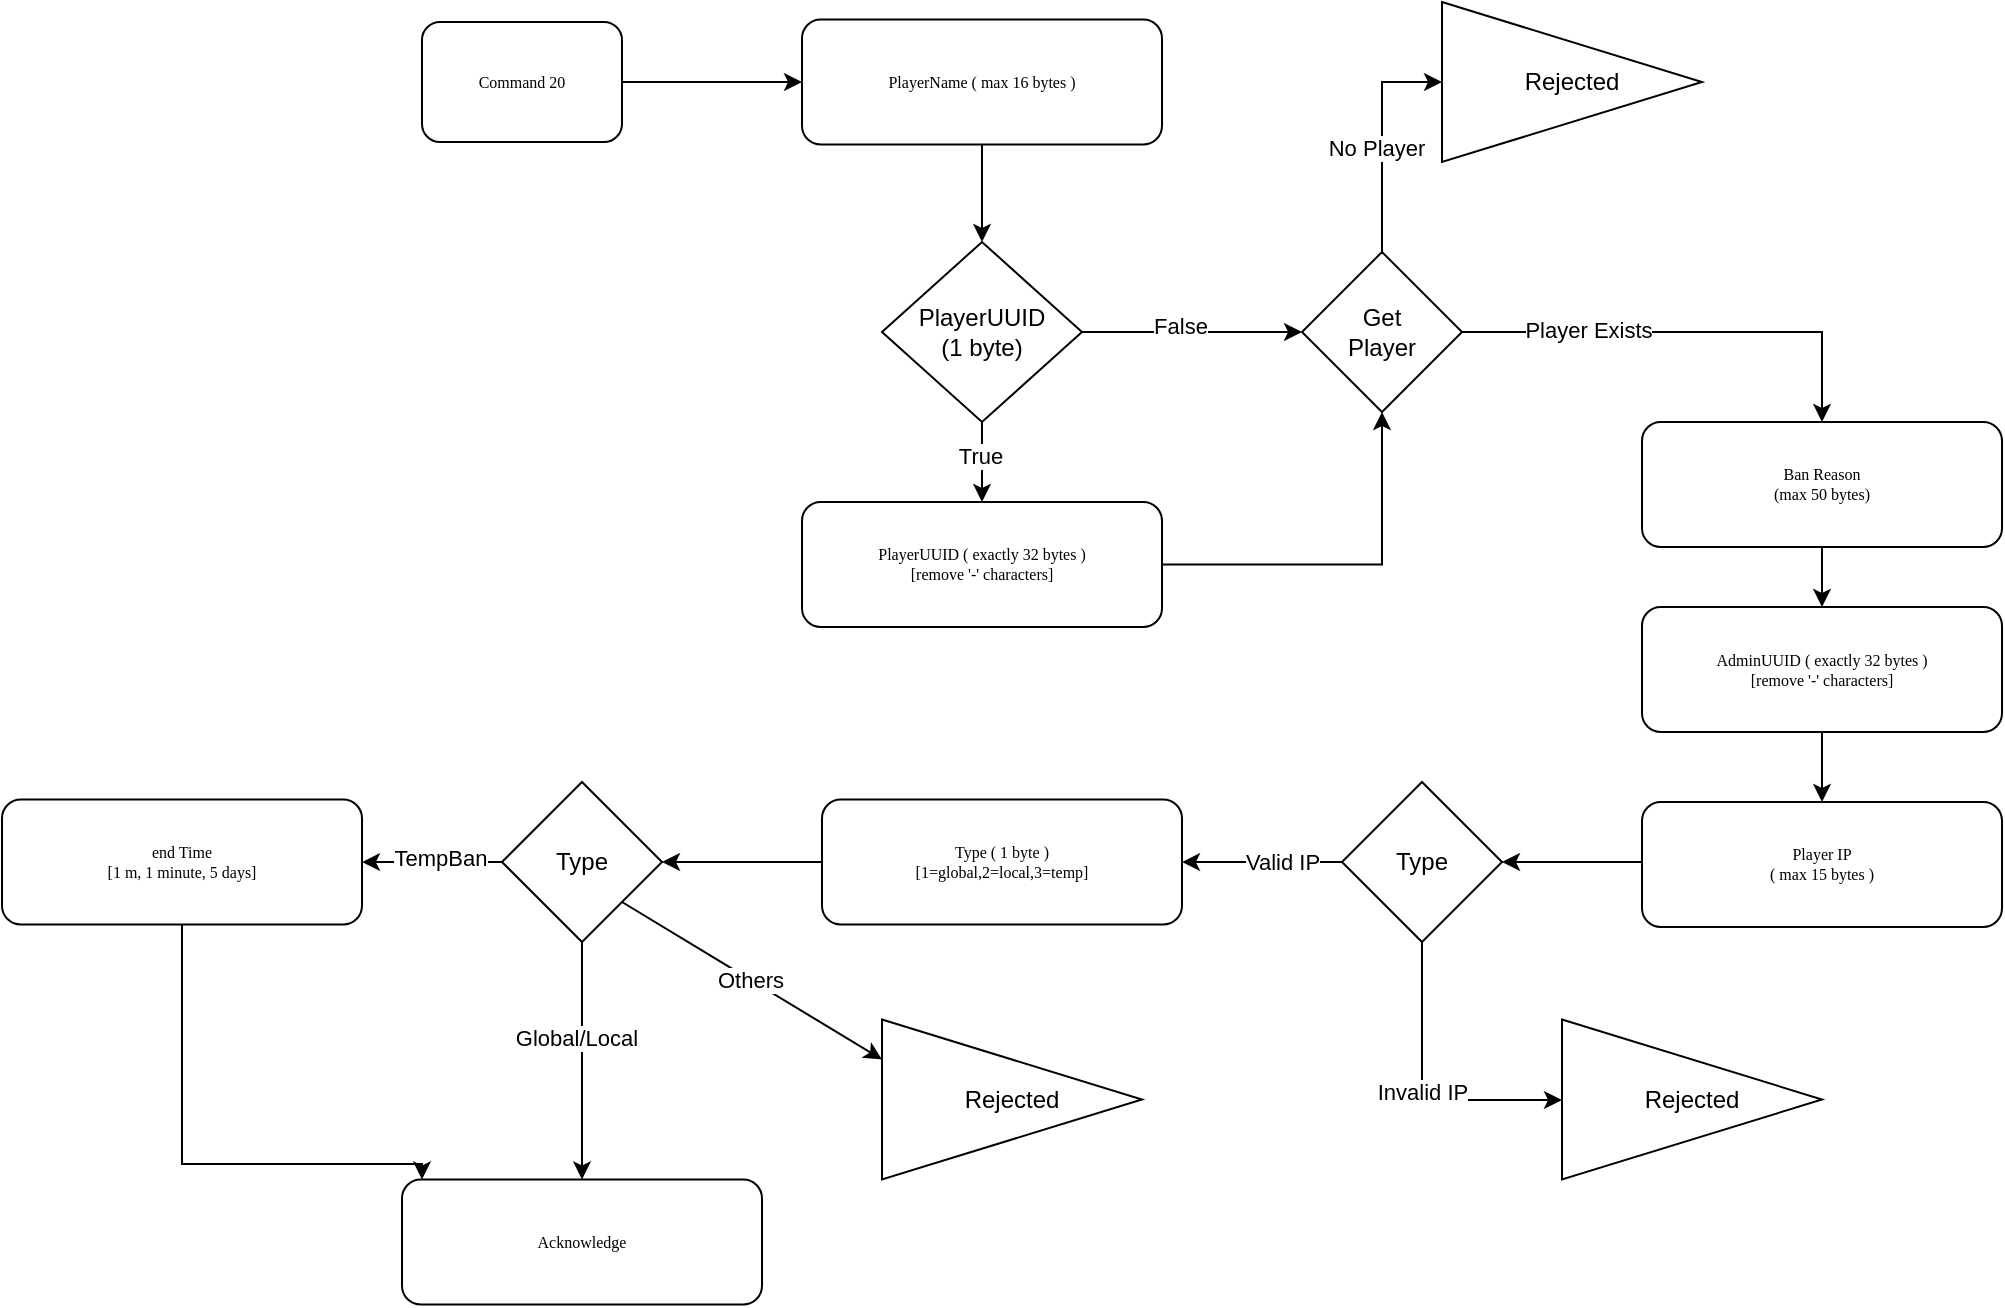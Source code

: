 <mxfile version="16.2.7" type="github">
  <diagram name="Page-1" id="74e2e168-ea6b-b213-b513-2b3c1d86103e">
    <mxGraphModel dx="1426" dy="826" grid="1" gridSize="10" guides="1" tooltips="1" connect="1" arrows="1" fold="1" page="1" pageScale="1" pageWidth="1100" pageHeight="850" background="none" math="0" shadow="0">
      <root>
        <mxCell id="0" />
        <mxCell id="1" parent="0" />
        <mxCell id="PeNrBL01U2X6VDr4iYvF-6" value="Command 20" style="rounded=1;whiteSpace=wrap;html=1;shadow=0;labelBackgroundColor=none;strokeWidth=1;fontFamily=Verdana;fontSize=8;align=center;" vertex="1" parent="1">
          <mxGeometry x="220" y="100" width="100" height="60" as="geometry" />
        </mxCell>
        <mxCell id="77e6c97f196da883-11" value="PlayerName ( max 16 bytes )" style="rounded=1;whiteSpace=wrap;html=1;shadow=0;labelBackgroundColor=none;strokeWidth=1;fontFamily=Verdana;fontSize=8;align=center;" parent="1" vertex="1">
          <mxGeometry x="410" y="98.75" width="180" height="62.5" as="geometry" />
        </mxCell>
        <mxCell id="PeNrBL01U2X6VDr4iYvF-5" style="edgeStyle=orthogonalEdgeStyle;rounded=0;orthogonalLoop=1;jettySize=auto;html=1;" edge="1" parent="1" source="77e6c97f196da883-11" target="PeNrBL01U2X6VDr4iYvF-4">
          <mxGeometry relative="1" as="geometry" />
        </mxCell>
        <mxCell id="PeNrBL01U2X6VDr4iYvF-8" style="edgeStyle=orthogonalEdgeStyle;rounded=0;orthogonalLoop=1;jettySize=auto;html=1;" edge="1" parent="1" source="PeNrBL01U2X6VDr4iYvF-4" target="PeNrBL01U2X6VDr4iYvF-7">
          <mxGeometry relative="1" as="geometry" />
        </mxCell>
        <mxCell id="PeNrBL01U2X6VDr4iYvF-9" value="True" style="edgeLabel;html=1;align=center;verticalAlign=middle;resizable=0;points=[];" vertex="1" connectable="0" parent="PeNrBL01U2X6VDr4iYvF-8">
          <mxGeometry x="-0.157" y="-1" relative="1" as="geometry">
            <mxPoint as="offset" />
          </mxGeometry>
        </mxCell>
        <mxCell id="PeNrBL01U2X6VDr4iYvF-37" style="edgeStyle=orthogonalEdgeStyle;rounded=0;orthogonalLoop=1;jettySize=auto;html=1;" edge="1" parent="1" source="PeNrBL01U2X6VDr4iYvF-4" target="PeNrBL01U2X6VDr4iYvF-35">
          <mxGeometry relative="1" as="geometry" />
        </mxCell>
        <mxCell id="PeNrBL01U2X6VDr4iYvF-38" value="False" style="edgeLabel;html=1;align=center;verticalAlign=middle;resizable=0;points=[];" vertex="1" connectable="0" parent="PeNrBL01U2X6VDr4iYvF-37">
          <mxGeometry x="-0.109" y="3" relative="1" as="geometry">
            <mxPoint as="offset" />
          </mxGeometry>
        </mxCell>
        <mxCell id="PeNrBL01U2X6VDr4iYvF-4" value="PlayerUUID&lt;br&gt;(1 byte)" style="rhombus;whiteSpace=wrap;html=1;" vertex="1" parent="1">
          <mxGeometry x="450" y="210" width="100" height="90" as="geometry" />
        </mxCell>
        <mxCell id="PeNrBL01U2X6VDr4iYvF-1" style="edgeStyle=orthogonalEdgeStyle;rounded=0;orthogonalLoop=1;jettySize=auto;html=1;entryX=0;entryY=0.5;entryDx=0;entryDy=0;" edge="1" parent="1" source="PeNrBL01U2X6VDr4iYvF-6" target="77e6c97f196da883-11">
          <mxGeometry relative="1" as="geometry">
            <mxPoint x="-160" y="185" as="sourcePoint" />
          </mxGeometry>
        </mxCell>
        <mxCell id="PeNrBL01U2X6VDr4iYvF-36" style="edgeStyle=orthogonalEdgeStyle;rounded=0;orthogonalLoop=1;jettySize=auto;html=1;entryX=0.5;entryY=1;entryDx=0;entryDy=0;" edge="1" parent="1" source="PeNrBL01U2X6VDr4iYvF-7" target="PeNrBL01U2X6VDr4iYvF-35">
          <mxGeometry relative="1" as="geometry" />
        </mxCell>
        <mxCell id="PeNrBL01U2X6VDr4iYvF-7" value="PlayerUUID ( exactly 32 bytes )&lt;br&gt;[remove &#39;-&#39; characters]" style="rounded=1;whiteSpace=wrap;html=1;shadow=0;labelBackgroundColor=none;strokeWidth=1;fontFamily=Verdana;fontSize=8;align=center;" vertex="1" parent="1">
          <mxGeometry x="410" y="340" width="180" height="62.5" as="geometry" />
        </mxCell>
        <mxCell id="PeNrBL01U2X6VDr4iYvF-34" style="edgeStyle=none;rounded=0;orthogonalLoop=1;jettySize=auto;html=1;" edge="1" parent="1" source="PeNrBL01U2X6VDr4iYvF-10" target="PeNrBL01U2X6VDr4iYvF-14">
          <mxGeometry relative="1" as="geometry" />
        </mxCell>
        <mxCell id="PeNrBL01U2X6VDr4iYvF-10" value="Ban Reason&lt;br&gt;(max 50 bytes)" style="rounded=1;whiteSpace=wrap;html=1;shadow=0;labelBackgroundColor=none;strokeWidth=1;fontFamily=Verdana;fontSize=8;align=center;" vertex="1" parent="1">
          <mxGeometry x="830" y="300" width="180" height="62.5" as="geometry" />
        </mxCell>
        <mxCell id="PeNrBL01U2X6VDr4iYvF-45" style="edgeStyle=orthogonalEdgeStyle;rounded=0;orthogonalLoop=1;jettySize=auto;html=1;" edge="1" parent="1" source="PeNrBL01U2X6VDr4iYvF-14" target="PeNrBL01U2X6VDr4iYvF-44">
          <mxGeometry relative="1" as="geometry" />
        </mxCell>
        <mxCell id="PeNrBL01U2X6VDr4iYvF-14" value="AdminUUID ( exactly 32 bytes )&lt;br&gt;[remove &#39;-&#39; characters]" style="rounded=1;whiteSpace=wrap;html=1;shadow=0;labelBackgroundColor=none;strokeWidth=1;fontFamily=Verdana;fontSize=8;align=center;" vertex="1" parent="1">
          <mxGeometry x="830" y="392.5" width="180" height="62.5" as="geometry" />
        </mxCell>
        <mxCell id="PeNrBL01U2X6VDr4iYvF-20" style="edgeStyle=orthogonalEdgeStyle;rounded=0;orthogonalLoop=1;jettySize=auto;html=1;" edge="1" parent="1" source="PeNrBL01U2X6VDr4iYvF-16" target="PeNrBL01U2X6VDr4iYvF-18">
          <mxGeometry relative="1" as="geometry" />
        </mxCell>
        <mxCell id="PeNrBL01U2X6VDr4iYvF-16" value="Type ( 1 byte ) &lt;br&gt;[1=global,2=local,3=temp]" style="rounded=1;whiteSpace=wrap;html=1;shadow=0;labelBackgroundColor=none;strokeWidth=1;fontFamily=Verdana;fontSize=8;align=center;" vertex="1" parent="1">
          <mxGeometry x="420" y="488.75" width="180" height="62.5" as="geometry" />
        </mxCell>
        <mxCell id="PeNrBL01U2X6VDr4iYvF-22" style="edgeStyle=orthogonalEdgeStyle;rounded=0;orthogonalLoop=1;jettySize=auto;html=1;" edge="1" parent="1" source="PeNrBL01U2X6VDr4iYvF-18" target="PeNrBL01U2X6VDr4iYvF-21">
          <mxGeometry relative="1" as="geometry" />
        </mxCell>
        <mxCell id="PeNrBL01U2X6VDr4iYvF-23" value="TempBan" style="edgeLabel;html=1;align=center;verticalAlign=middle;resizable=0;points=[];" vertex="1" connectable="0" parent="PeNrBL01U2X6VDr4iYvF-22">
          <mxGeometry x="-0.114" y="-2" relative="1" as="geometry">
            <mxPoint as="offset" />
          </mxGeometry>
        </mxCell>
        <mxCell id="PeNrBL01U2X6VDr4iYvF-25" style="edgeStyle=orthogonalEdgeStyle;rounded=0;orthogonalLoop=1;jettySize=auto;html=1;" edge="1" parent="1" source="PeNrBL01U2X6VDr4iYvF-18" target="PeNrBL01U2X6VDr4iYvF-24">
          <mxGeometry relative="1" as="geometry" />
        </mxCell>
        <mxCell id="PeNrBL01U2X6VDr4iYvF-26" value="Global/Local" style="edgeLabel;html=1;align=center;verticalAlign=middle;resizable=0;points=[];" vertex="1" connectable="0" parent="PeNrBL01U2X6VDr4iYvF-25">
          <mxGeometry x="-0.192" y="-3" relative="1" as="geometry">
            <mxPoint as="offset" />
          </mxGeometry>
        </mxCell>
        <mxCell id="PeNrBL01U2X6VDr4iYvF-32" style="rounded=0;orthogonalLoop=1;jettySize=auto;html=1;exitX=1;exitY=1;exitDx=0;exitDy=0;entryX=0;entryY=0.25;entryDx=0;entryDy=0;" edge="1" parent="1" source="PeNrBL01U2X6VDr4iYvF-18" target="PeNrBL01U2X6VDr4iYvF-31">
          <mxGeometry relative="1" as="geometry" />
        </mxCell>
        <mxCell id="PeNrBL01U2X6VDr4iYvF-33" value="Others" style="edgeLabel;html=1;align=center;verticalAlign=middle;resizable=0;points=[];" vertex="1" connectable="0" parent="PeNrBL01U2X6VDr4iYvF-32">
          <mxGeometry x="-0.004" y="1" relative="1" as="geometry">
            <mxPoint x="-1" as="offset" />
          </mxGeometry>
        </mxCell>
        <mxCell id="PeNrBL01U2X6VDr4iYvF-18" value="Type" style="rhombus;whiteSpace=wrap;html=1;" vertex="1" parent="1">
          <mxGeometry x="260" y="480" width="80" height="80" as="geometry" />
        </mxCell>
        <mxCell id="PeNrBL01U2X6VDr4iYvF-27" style="edgeStyle=orthogonalEdgeStyle;rounded=0;orthogonalLoop=1;jettySize=auto;html=1;" edge="1" parent="1" source="PeNrBL01U2X6VDr4iYvF-21" target="PeNrBL01U2X6VDr4iYvF-24">
          <mxGeometry relative="1" as="geometry">
            <Array as="points">
              <mxPoint x="220" y="671" />
            </Array>
          </mxGeometry>
        </mxCell>
        <mxCell id="PeNrBL01U2X6VDr4iYvF-21" value="end Time&lt;br&gt;[1 m, 1 minute, 5 days]" style="rounded=1;whiteSpace=wrap;html=1;shadow=0;labelBackgroundColor=none;strokeWidth=1;fontFamily=Verdana;fontSize=8;align=center;" vertex="1" parent="1">
          <mxGeometry x="10" y="488.75" width="180" height="62.5" as="geometry" />
        </mxCell>
        <mxCell id="PeNrBL01U2X6VDr4iYvF-24" value="Acknowledge" style="rounded=1;whiteSpace=wrap;html=1;shadow=0;labelBackgroundColor=none;strokeWidth=1;fontFamily=Verdana;fontSize=8;align=center;" vertex="1" parent="1">
          <mxGeometry x="210" y="678.75" width="180" height="62.5" as="geometry" />
        </mxCell>
        <mxCell id="PeNrBL01U2X6VDr4iYvF-31" value="Rejected" style="triangle;whiteSpace=wrap;html=1;" vertex="1" parent="1">
          <mxGeometry x="450" y="598.75" width="130" height="80" as="geometry" />
        </mxCell>
        <mxCell id="PeNrBL01U2X6VDr4iYvF-39" style="edgeStyle=orthogonalEdgeStyle;rounded=0;orthogonalLoop=1;jettySize=auto;html=1;" edge="1" parent="1" source="PeNrBL01U2X6VDr4iYvF-35" target="PeNrBL01U2X6VDr4iYvF-10">
          <mxGeometry relative="1" as="geometry" />
        </mxCell>
        <mxCell id="PeNrBL01U2X6VDr4iYvF-40" value="Player Exists" style="edgeLabel;html=1;align=center;verticalAlign=middle;resizable=0;points=[];" vertex="1" connectable="0" parent="PeNrBL01U2X6VDr4iYvF-39">
          <mxGeometry x="-0.44" y="1" relative="1" as="geometry">
            <mxPoint as="offset" />
          </mxGeometry>
        </mxCell>
        <mxCell id="PeNrBL01U2X6VDr4iYvF-42" style="edgeStyle=orthogonalEdgeStyle;rounded=0;orthogonalLoop=1;jettySize=auto;html=1;" edge="1" parent="1" source="PeNrBL01U2X6VDr4iYvF-35" target="PeNrBL01U2X6VDr4iYvF-41">
          <mxGeometry relative="1" as="geometry">
            <Array as="points">
              <mxPoint x="700" y="130" />
            </Array>
          </mxGeometry>
        </mxCell>
        <mxCell id="PeNrBL01U2X6VDr4iYvF-43" value="No Player" style="edgeLabel;html=1;align=center;verticalAlign=middle;resizable=0;points=[];" vertex="1" connectable="0" parent="PeNrBL01U2X6VDr4iYvF-42">
          <mxGeometry x="-0.096" y="3" relative="1" as="geometry">
            <mxPoint as="offset" />
          </mxGeometry>
        </mxCell>
        <mxCell id="PeNrBL01U2X6VDr4iYvF-35" value="Get&lt;br&gt;Player" style="rhombus;whiteSpace=wrap;html=1;" vertex="1" parent="1">
          <mxGeometry x="660" y="215" width="80" height="80" as="geometry" />
        </mxCell>
        <mxCell id="PeNrBL01U2X6VDr4iYvF-41" value="Rejected" style="triangle;whiteSpace=wrap;html=1;" vertex="1" parent="1">
          <mxGeometry x="730" y="90" width="130" height="80" as="geometry" />
        </mxCell>
        <mxCell id="PeNrBL01U2X6VDr4iYvF-48" style="edgeStyle=orthogonalEdgeStyle;rounded=0;orthogonalLoop=1;jettySize=auto;html=1;" edge="1" parent="1" source="PeNrBL01U2X6VDr4iYvF-44" target="PeNrBL01U2X6VDr4iYvF-47">
          <mxGeometry relative="1" as="geometry">
            <Array as="points">
              <mxPoint x="810" y="520" />
              <mxPoint x="810" y="520" />
            </Array>
          </mxGeometry>
        </mxCell>
        <mxCell id="PeNrBL01U2X6VDr4iYvF-44" value="Player IP&lt;br&gt;( max 15 bytes )" style="rounded=1;whiteSpace=wrap;html=1;shadow=0;labelBackgroundColor=none;strokeWidth=1;fontFamily=Verdana;fontSize=8;align=center;" vertex="1" parent="1">
          <mxGeometry x="830" y="490" width="180" height="62.5" as="geometry" />
        </mxCell>
        <mxCell id="PeNrBL01U2X6VDr4iYvF-49" style="edgeStyle=orthogonalEdgeStyle;rounded=0;orthogonalLoop=1;jettySize=auto;html=1;" edge="1" parent="1" source="PeNrBL01U2X6VDr4iYvF-47" target="PeNrBL01U2X6VDr4iYvF-16">
          <mxGeometry relative="1" as="geometry" />
        </mxCell>
        <mxCell id="PeNrBL01U2X6VDr4iYvF-50" value="Valid IP" style="edgeLabel;html=1;align=center;verticalAlign=middle;resizable=0;points=[];" vertex="1" connectable="0" parent="PeNrBL01U2X6VDr4iYvF-49">
          <mxGeometry x="0.176" y="-3" relative="1" as="geometry">
            <mxPoint x="17" y="3" as="offset" />
          </mxGeometry>
        </mxCell>
        <mxCell id="PeNrBL01U2X6VDr4iYvF-52" value="Invalid IP" style="edgeStyle=orthogonalEdgeStyle;rounded=0;orthogonalLoop=1;jettySize=auto;html=1;" edge="1" parent="1" source="PeNrBL01U2X6VDr4iYvF-47" target="PeNrBL01U2X6VDr4iYvF-51">
          <mxGeometry relative="1" as="geometry">
            <Array as="points">
              <mxPoint x="720" y="639" />
            </Array>
          </mxGeometry>
        </mxCell>
        <mxCell id="PeNrBL01U2X6VDr4iYvF-47" value="Type" style="rhombus;whiteSpace=wrap;html=1;" vertex="1" parent="1">
          <mxGeometry x="680" y="480" width="80" height="80" as="geometry" />
        </mxCell>
        <mxCell id="PeNrBL01U2X6VDr4iYvF-51" value="Rejected" style="triangle;whiteSpace=wrap;html=1;" vertex="1" parent="1">
          <mxGeometry x="790" y="598.75" width="130" height="80" as="geometry" />
        </mxCell>
      </root>
    </mxGraphModel>
  </diagram>
</mxfile>
